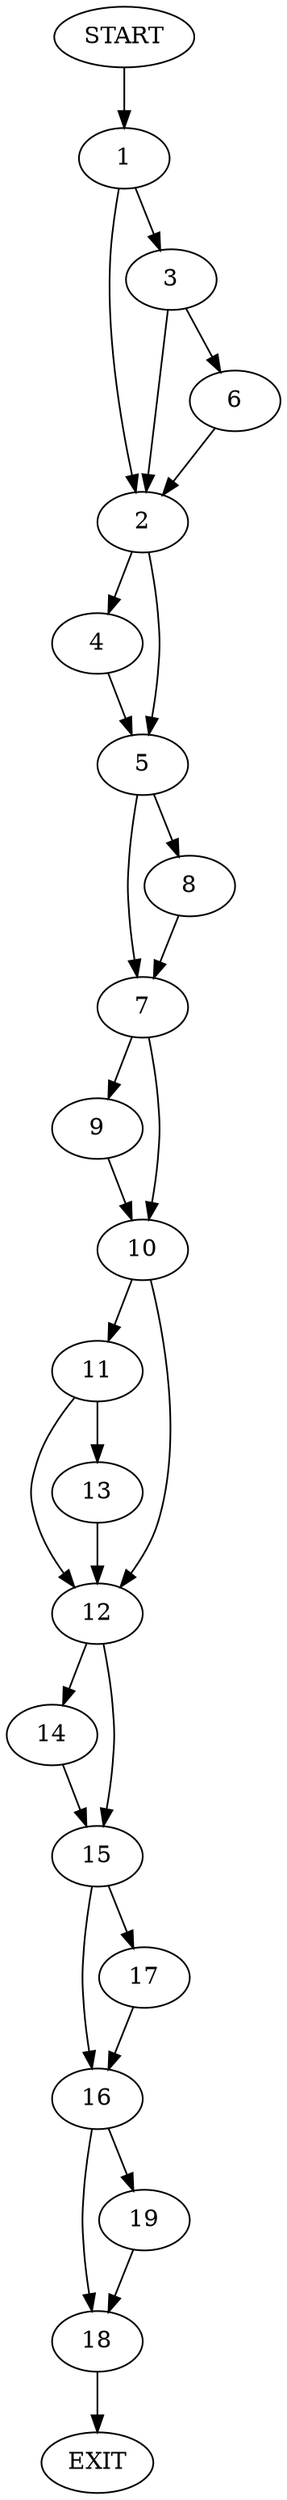 digraph {
0 [label="START"]
20 [label="EXIT"]
0 -> 1
1 -> 2
1 -> 3
2 -> 4
2 -> 5
3 -> 6
3 -> 2
6 -> 2
5 -> 7
5 -> 8
4 -> 5
8 -> 7
7 -> 9
7 -> 10
9 -> 10
10 -> 11
10 -> 12
11 -> 12
11 -> 13
12 -> 14
12 -> 15
13 -> 12
14 -> 15
15 -> 16
15 -> 17
16 -> 18
16 -> 19
17 -> 16
19 -> 18
18 -> 20
}
